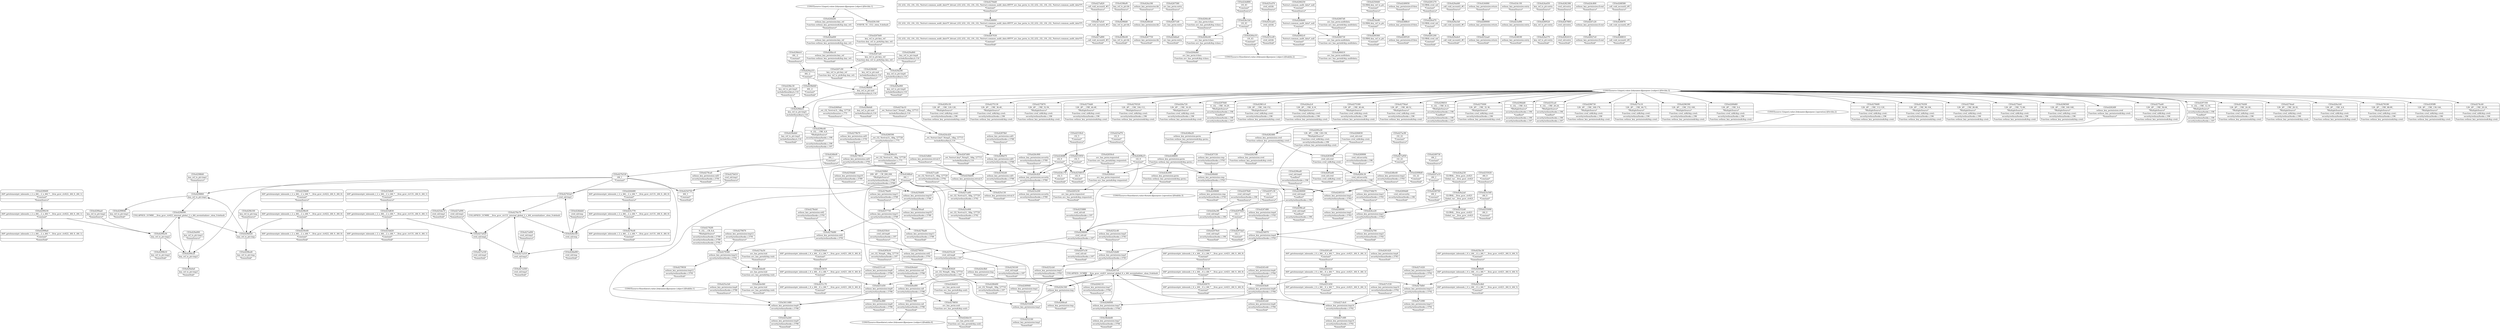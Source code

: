 digraph {
	CE0x424ce20 [shape=record,shape=Mrecord,label="{CE0x424ce20|selinux_key_permission:tmp3|security/selinux/hooks.c,5783}"]
	CE0x4278ad0 [shape=record,shape=Mrecord,label="{CE0x4278ad0|selinux_key_permission:tmp11|security/selinux/hooks.c,5789|*SummSink*}"]
	CE0x429a0a0 [shape=record,shape=Mrecord,label="{CE0x429a0a0|key_ref_to_ptr:tmp3|*SummSink*}"]
	CE0x4279360 [shape=record,shape=Mrecord,label="{CE0x4279360|selinux_key_permission:tmp12|security/selinux/hooks.c,5791}"]
	CE0x4279dd0 [shape=record,shape=Mrecord,label="{CE0x4279dd0|i32_(i32,_i32,_i16,_i32,_%struct.common_audit_data*)*_bitcast_(i32_(i32,_i32,_i16,_i32,_%struct.common_audit_data.495*)*_avc_has_perm_to_i32_(i32,_i32,_i16,_i32,_%struct.common_audit_data*)*)|*Constant*|*SummSource*}"]
	CE0x42502d0 [shape=record,shape=Mrecord,label="{CE0x42502d0|selinux_key_permission:call1|security/selinux/hooks.c,5788|*SummSink*}"]
	CE0x427a820 [shape=record,shape=Mrecord,label="{CE0x427a820|_call_void_mcount()_#3|*SummSource*}"]
	CE0x425bc30 [shape=record,shape=Mrecord,label="{CE0x425bc30|i64*_getelementptr_inbounds_(_6_x_i64_,_6_x_i64_*___llvm_gcov_ctr421,_i64_0,_i64_5)|*Constant*|*SummSource*}"]
	CE0x429bc30 [shape=record,shape=Mrecord,label="{CE0x429bc30|key_ref_to_ptr:tmp5|include/linux/key.h,116|*SummSource*}"]
	CE0x4298af0 [shape=record,shape=Mrecord,label="{CE0x4298af0|key_ref_to_ptr:bb|*SummSource*}"]
	"CONST[source:0(mediator),value:2(dynamic)][purpose:{subject}][SnkIdx:0]"
	CE0x4247750 [shape=record,shape=Mrecord,label="{CE0x4247750|selinux_key_permission:bb|*SummSink*}"]
	CE0x4274ea0 [shape=record,shape=Mrecord,label="{CE0x4274ea0|128:_i8*,_:_CRE_28,32_|*MultipleSource*|Function::cred_sid&Arg::cred::|security/selinux/hooks.c,196|Function::selinux_key_permission&Arg::cred::}"]
	CE0x424a600 [shape=record,shape=Mrecord,label="{CE0x424a600|selinux_key_permission:key_ref|Function::selinux_key_permission&Arg::key_ref::}"]
	CE0x4266590 [shape=record,shape=Mrecord,label="{CE0x4266590|_ret_i32_%retval.0,_!dbg_!27728|security/selinux/avc.c,775}"]
	CE0x4286d00 [shape=record,shape=Mrecord,label="{CE0x4286d00|_ret_i32_%tmp6,_!dbg_!27716|security/selinux/hooks.c,197|*SummSink*}"]
	CE0x424cc70 [shape=record,shape=Mrecord,label="{CE0x424cc70|i32_5|*Constant*|*SummSink*}"]
	CE0x4248760 [shape=record,shape=Mrecord,label="{CE0x4248760|i64_2|*Constant*|*SummSink*}"]
	CE0x426a140 [shape=record,shape=Mrecord,label="{CE0x426a140|128:_i8*,_:_CRE_4,8_|*MultipleSource*|Function::cred_sid&Arg::cred::|security/selinux/hooks.c,196|Function::selinux_key_permission&Arg::cred::}"]
	CE0x4296900 [shape=record,shape=Mrecord,label="{CE0x4296900|cred_sid:tmp4|*LoadInst*|security/selinux/hooks.c,196}"]
	CE0x4276180 [shape=record,shape=Mrecord,label="{CE0x4276180|128:_i8*,_:_CRE_88,89_|*MultipleSource*|Function::cred_sid&Arg::cred::|security/selinux/hooks.c,196|Function::selinux_key_permission&Arg::cred::}"]
	"CONST[source:0(mediator),value:0(static)][purpose:{operation}][SnkIdx:3]"
	CE0x4256fb0 [shape=record,shape=Mrecord,label="{CE0x4256fb0|200:_i8*,_:_CR_200,208_|*MultipleSource*|security/selinux/hooks.c,5788|security/selinux/hooks.c,5789}"]
	CE0x4279610 [shape=record,shape=Mrecord,label="{CE0x4279610|selinux_key_permission:call3|security/selinux/hooks.c,5791}"]
	CE0x4279470 [shape=record,shape=Mrecord,label="{CE0x4279470|selinux_key_permission:tmp12|security/selinux/hooks.c,5791|*SummSource*}"]
	CE0x4299b10 [shape=record,shape=Mrecord,label="{CE0x4299b10|key_ref_to_ptr:tmp2|*SummSink*}"]
	CE0x425dd20 [shape=record,shape=Mrecord,label="{CE0x425dd20|i64*_getelementptr_inbounds_(_2_x_i64_,_2_x_i64_*___llvm_gcov_ctr131,_i64_0,_i64_1)|*Constant*|*SummSink*}"]
	CE0x425da70 [shape=record,shape=Mrecord,label="{CE0x425da70|cred_sid:tmp1|*SummSink*}"]
	CE0x4297c30 [shape=record,shape=Mrecord,label="{CE0x4297c30|i32_1|*Constant*|*SummSource*}"]
	CE0x4295ff0 [shape=record,shape=Mrecord,label="{CE0x4295ff0|128:_i8*,_:_CRE_136,144_|*MultipleSource*|Function::cred_sid&Arg::cred::|security/selinux/hooks.c,196|Function::selinux_key_permission&Arg::cred::}"]
	CE0x426ede0 [shape=record,shape=Mrecord,label="{CE0x426ede0|selinux_key_permission:call|security/selinux/hooks.c,5786|*SummSource*}"]
	CE0x4248fa0 [shape=record,shape=Mrecord,label="{CE0x4248fa0|i64_1|*Constant*}"]
	CE0x4255490 [shape=record,shape=Mrecord,label="{CE0x4255490|selinux_key_permission:tmp1}"]
	CE0x4255e20 [shape=record,shape=Mrecord,label="{CE0x4255e20|cred_sid:tmp6|security/selinux/hooks.c,197}"]
	CE0x4296ca0 [shape=record,shape=Mrecord,label="{CE0x4296ca0|cred_sid:tmp4|*LoadInst*|security/selinux/hooks.c,196|*SummSink*}"]
	CE0x4274c40 [shape=record,shape=Mrecord,label="{CE0x4274c40|128:_i8*,_:_CRE_20,24_|*MultipleSource*|Function::cred_sid&Arg::cred::|security/selinux/hooks.c,196|Function::selinux_key_permission&Arg::cred::}"]
	CE0x427de10 [shape=record,shape=Mrecord,label="{CE0x427de10|_ret_%struct.key*_%tmp5,_!dbg_!27715|include/linux/key.h,116|*SummSource*}"]
	CE0x424dba0 [shape=record,shape=Mrecord,label="{CE0x424dba0|avc_has_perm:entry|*SummSink*}"]
	CE0x4295c50 [shape=record,shape=Mrecord,label="{CE0x4295c50|128:_i8*,_:_CRE_120,128_|*MultipleSource*|Function::cred_sid&Arg::cred::|security/selinux/hooks.c,196|Function::selinux_key_permission&Arg::cred::}"]
	CE0x42994f0 [shape=record,shape=Mrecord,label="{CE0x42994f0|i64*_getelementptr_inbounds_(_2_x_i64_,_2_x_i64_*___llvm_gcov_ctr422,_i64_0,_i64_1)|*Constant*|*SummSource*}"]
	CE0x4247d80 [shape=record,shape=Mrecord,label="{CE0x4247d80|selinux_key_permission:tmp4|security/selinux/hooks.c,5783|*SummSource*}"]
	CE0x4264c60 [shape=record,shape=Mrecord,label="{CE0x4264c60|avc_has_perm:tclass|Function::avc_has_perm&Arg::tclass::}"]
	CE0x425cd70 [shape=record,shape=Mrecord,label="{CE0x425cd70|cred_sid:bb|*SummSource*}"]
	CE0x4279b70 [shape=record,shape=Mrecord,label="{CE0x4279b70|selinux_key_permission:call3|security/selinux/hooks.c,5791|*SummSource*}"]
	CE0x424bd90 [shape=record,shape=Mrecord,label="{CE0x424bd90|cred_sid:tmp|*SummSink*}"]
	CE0x4252180 [shape=record,shape=Mrecord,label="{CE0x4252180|selinux_key_permission:tmp1|*SummSink*}"]
	CE0x42792f0 [shape=record,shape=Mrecord,label="{CE0x42792f0|0:_i32,_:_CR_0,4_|*MultipleSource*|security/selinux/hooks.c,5789|security/selinux/hooks.c,5789|security/selinux/hooks.c,5791}"]
	CE0x4298f60 [shape=record,shape=Mrecord,label="{CE0x4298f60|key_ref_to_ptr:tmp1}"]
	CE0x4296fd0 [shape=record,shape=Mrecord,label="{CE0x4296fd0|key_ref_to_ptr:bb}"]
	CE0x4266410 [shape=record,shape=Mrecord,label="{CE0x4266410|avc_has_perm:auditdata|Function::avc_has_perm&Arg::auditdata::|*SummSink*}"]
	CE0x4261420 [shape=record,shape=Mrecord,label="{CE0x4261420|selinux_key_permission:tmp4|security/selinux/hooks.c,5783|*SummSink*}"]
	CE0x425bb00 [shape=record,shape=Mrecord,label="{CE0x425bb00|selinux_key_permission:retval.0}"]
	CE0x4254750 [shape=record,shape=Mrecord,label="{CE0x4254750|i64_1|*Constant*|*SummSink*}"]
	CE0x4248090 [shape=record,shape=Mrecord,label="{CE0x4248090|selinux_key_permission:tmp2|security/selinux/hooks.c,5783|*SummSink*}"]
	CE0x425c600 [shape=record,shape=Mrecord,label="{CE0x425c600|_ret_i32_%retval.0,_!dbg_!27729|security/selinux/hooks.c,5792|*SummSink*}"]
	CE0x4247150 [shape=record,shape=Mrecord,label="{CE0x4247150|selinux_key_permission:cmp|security/selinux/hooks.c,5783|*SummSource*}"]
	CE0x427cad0 [shape=record,shape=Mrecord,label="{CE0x427cad0|_ret_i32_%retval.0,_!dbg_!27729|security/selinux/hooks.c,5792|*SummSource*}"]
	CE0x42979e0 [shape=record,shape=Mrecord,label="{CE0x42979e0|cred_sid:tmp5|security/selinux/hooks.c,196|*SummSink*}"]
	CE0x5611680 [shape=record,shape=Mrecord,label="{CE0x5611680|selinux_key_permission:tmp9|security/selinux/hooks.c,5786}"]
	CE0x427b5a0 [shape=record,shape=Mrecord,label="{CE0x427b5a0|cred_sid:tmp1}"]
	CE0x424de10 [shape=record,shape=Mrecord,label="{CE0x424de10|avc_has_perm:ssid|Function::avc_has_perm&Arg::ssid::|*SummSink*}"]
	CE0x4250440 [shape=record,shape=Mrecord,label="{CE0x4250440|GLOBAL:key_ref_to_ptr|*Constant*|*SummSource*}"]
	CE0x4264fe0 [shape=record,shape=Mrecord,label="{CE0x4264fe0|avc_has_perm:requested|Function::avc_has_perm&Arg::requested::}"]
	CE0x4252b80 [shape=record,shape=Mrecord,label="{CE0x4252b80|selinux_key_permission:tmp5|security/selinux/hooks.c,5783}"]
	CE0x424e1b0 [shape=record,shape=Mrecord,label="{CE0x424e1b0|i16_43|*Constant*}"]
	CE0x424dd10 [shape=record,shape=Mrecord,label="{CE0x424dd10|avc_has_perm:ssid|Function::avc_has_perm&Arg::ssid::|*SummSource*}"]
	CE0x4249310 [shape=record,shape=Mrecord,label="{CE0x4249310|selinux_key_permission:tmp2|security/selinux/hooks.c,5783}"]
	CE0x424c540 [shape=record,shape=Mrecord,label="{CE0x424c540|selinux_key_permission:tmp}"]
	CE0x4298000 [shape=record,shape=Mrecord,label="{CE0x4298000|cred_sid:sid|security/selinux/hooks.c,197}"]
	CE0x42978d0 [shape=record,shape=Mrecord,label="{CE0x42978d0|cred_sid:tmp5|security/selinux/hooks.c,196|*SummSource*}"]
	CE0x4254e80 [shape=record,shape=Mrecord,label="{CE0x4254e80|GLOBAL:key_ref_to_ptr|*Constant*}"]
	CE0x427a020 [shape=record,shape=Mrecord,label="{CE0x427a020|cred_sid:tmp2}"]
	CE0x4261af0 [shape=record,shape=Mrecord,label="{CE0x4261af0|i64*_getelementptr_inbounds_(_6_x_i64_,_6_x_i64_*___llvm_gcov_ctr421,_i64_0,_i64_3)|*Constant*|*SummSource*}"]
	CE0x4250dd0 [shape=record,shape=Mrecord,label="{CE0x4250dd0|selinux_key_permission:tmp10|security/selinux/hooks.c,5789|*SummSource*}"]
	CE0x4276cf0 [shape=record,shape=Mrecord,label="{CE0x4276cf0|i64*_getelementptr_inbounds_(_2_x_i64_,_2_x_i64_*___llvm_gcov_ctr131,_i64_0,_i64_0)|*Constant*|*SummSink*}"]
	CE0x429a000 [shape=record,shape=Mrecord,label="{CE0x429a000|key_ref_to_ptr:tmp3|*SummSource*}"]
	CE0x58ebb40 [shape=record,shape=Mrecord,label="{CE0x58ebb40|selinux_key_permission:tmp7|security/selinux/hooks.c,5784|*SummSink*}"]
	CE0x427a950 [shape=record,shape=Mrecord,label="{CE0x427a950|i32_22|*Constant*}"]
	CE0x426bbf0 [shape=record,shape=Mrecord,label="{CE0x426bbf0|selinux_key_permission:key_ref|Function::selinux_key_permission&Arg::key_ref::|*SummSource*}"]
	CE0x424bbb0 [shape=record,shape=Mrecord,label="{CE0x424bbb0|cred_sid:tmp|*SummSource*}"]
	CE0x4298fd0 [shape=record,shape=Mrecord,label="{CE0x4298fd0|key_ref_to_ptr:tmp1|*SummSource*}"]
	CE0x4243c40 [shape=record,shape=Mrecord,label="{CE0x4243c40|selinux_key_permission:tmp6|security/selinux/hooks.c,5784|*SummSource*}"]
	CE0x4264a10 [shape=record,shape=Mrecord,label="{CE0x4264a10|i16_43|*Constant*|*SummSink*}"]
	CE0x4254970 [shape=record,shape=Mrecord,label="{CE0x4254970|selinux_key_permission:tmp4|security/selinux/hooks.c,5783}"]
	CE0x427a5c0 [shape=record,shape=Mrecord,label="{CE0x427a5c0|_call_void_mcount()_#3}"]
	CE0x4274a50 [shape=record,shape=Mrecord,label="{CE0x4274a50|avc_has_perm:tsid|Function::avc_has_perm&Arg::tsid::|*SummSource*}"]
	CE0x4243bd0 [shape=record,shape=Mrecord,label="{CE0x4243bd0|selinux_key_permission:tmp6|security/selinux/hooks.c,5784}"]
	CE0x42662c0 [shape=record,shape=Mrecord,label="{CE0x42662c0|%struct.common_audit_data*_null|*Constant*|*SummSink*}"]
	CE0x4275130 [shape=record,shape=Mrecord,label="{CE0x4275130|128:_i8*,_:_CRE_36,40_|*MultipleSource*|Function::cred_sid&Arg::cred::|security/selinux/hooks.c,196|Function::selinux_key_permission&Arg::cred::}"]
	CE0x4275870 [shape=record,shape=Mrecord,label="{CE0x4275870|128:_i8*,_:_CRE_52,56_|*MultipleSource*|Function::cred_sid&Arg::cred::|security/selinux/hooks.c,196|Function::selinux_key_permission&Arg::cred::}"]
	CE0x4266730 [shape=record,shape=Mrecord,label="{CE0x4266730|avc_has_perm:auditdata|Function::avc_has_perm&Arg::auditdata::}"]
	CE0x42754d0 [shape=record,shape=Mrecord,label="{CE0x42754d0|128:_i8*,_:_CRE_44,48_|*MultipleSource*|Function::cred_sid&Arg::cred::|security/selinux/hooks.c,196|Function::selinux_key_permission&Arg::cred::}"]
	CE0x4251c70 [shape=record,shape=Mrecord,label="{CE0x4251c70|i64*_getelementptr_inbounds_(_6_x_i64_,_6_x_i64_*___llvm_gcov_ctr421,_i64_0,_i64_4)|*Constant*|*SummSink*}"]
	CE0x4249520 [shape=record,shape=Mrecord,label="{CE0x4249520|selinux_key_permission:if.then|*SummSink*}"]
	CE0x427ac90 [shape=record,shape=Mrecord,label="{CE0x427ac90|i32_22|*Constant*|*SummSource*}"]
	CE0x42996a0 [shape=record,shape=Mrecord,label="{CE0x42996a0|i64*_getelementptr_inbounds_(_2_x_i64_,_2_x_i64_*___llvm_gcov_ctr422,_i64_0,_i64_1)|*Constant*|*SummSink*}"]
	CE0x4278d80 [shape=record,shape=Mrecord,label="{CE0x4278d80|selinux_key_permission:sid2|security/selinux/hooks.c,5791}"]
	CE0x4252c40 [shape=record,shape=Mrecord,label="{CE0x4252c40|selinux_key_permission:tmp5|security/selinux/hooks.c,5783|*SummSource*}"]
	CE0x4276520 [shape=record,shape=Mrecord,label="{CE0x4276520|128:_i8*,_:_CRE_104,112_|*MultipleSource*|Function::cred_sid&Arg::cred::|security/selinux/hooks.c,196|Function::selinux_key_permission&Arg::cred::}"]
	CE0x4281200 [shape=record,shape=Mrecord,label="{CE0x4281200|GLOBAL:cred_sid|*Constant*|*SummSink*}"]
	CE0x429a1b0 [shape=record,shape=Mrecord,label="{CE0x429a1b0|_call_void_mcount()_#3}"]
	CE0x429bbc0 [shape=record,shape=Mrecord,label="{CE0x429bbc0|key_ref_to_ptr:tmp5|include/linux/key.h,116}"]
	CE0x4244f60 [shape=record,shape=Mrecord,label="{CE0x4244f60|selinux_key_permission:return|*SummSource*}"]
	CE0x4298cf0 [shape=record,shape=Mrecord,label="{CE0x4298cf0|i64*_getelementptr_inbounds_(_2_x_i64_,_2_x_i64_*___llvm_gcov_ctr422,_i64_0,_i64_0)|*Constant*}"]
	CE0x4248e40 [shape=record,shape=Mrecord,label="{CE0x4248e40|selinux_key_permission:tmp2|security/selinux/hooks.c,5783|*SummSource*}"]
	CE0x426a720 [shape=record,shape=Mrecord,label="{CE0x426a720|128:_i8*,_:_CRE_16,20_|*MultipleSource*|Function::cred_sid&Arg::cred::|security/selinux/hooks.c,196|Function::selinux_key_permission&Arg::cred::}"]
	CE0x4296ad0 [shape=record,shape=Mrecord,label="{CE0x4296ad0|cred_sid:tmp4|*LoadInst*|security/selinux/hooks.c,196|*SummSource*}"]
	CE0x425a1b0 [shape=record,shape=Mrecord,label="{CE0x425a1b0|selinux_key_permission:tmp9|security/selinux/hooks.c,5786|*SummSource*}"]
	CE0x424f470 [shape=record,shape=Mrecord,label="{CE0x424f470|i64*_getelementptr_inbounds_(_6_x_i64_,_6_x_i64_*___llvm_gcov_ctr421,_i64_0,_i64_0)|*Constant*|*SummSink*}"]
	CE0x423ef90 [shape=record,shape=Mrecord,label="{CE0x423ef90|selinux_key_permission:entry}"]
	CE0x4257750 [shape=record,shape=Mrecord,label="{CE0x4257750|selinux_key_permission:tmp11|security/selinux/hooks.c,5789}"]
	CE0x426bcc0 [shape=record,shape=Mrecord,label="{CE0x426bcc0|selinux_key_permission:key_ref|Function::selinux_key_permission&Arg::key_ref::|*SummSink*}"]
	CE0x424c490 [shape=record,shape=Mrecord,label="{CE0x424c490|selinux_key_permission:perm|Function::selinux_key_permission&Arg::perm::|*SummSink*}"]
	CE0x427fff0 [shape=record,shape=Mrecord,label="{CE0x427fff0|selinux_key_permission:call|security/selinux/hooks.c,5786|*SummSink*}"]
	CE0x423e200 [shape=record,shape=Mrecord,label="{CE0x423e200|selinux_key_permission:security|security/selinux/hooks.c,5789|*SummSink*}"]
	CE0x429aa10 [shape=record,shape=Mrecord,label="{CE0x429aa10|i64_-2|*Constant*}"]
	CE0x42497e0 [shape=record,shape=Mrecord,label="{CE0x42497e0|COLLAPSED:_GCMRE___llvm_gcov_ctr421_internal_global_6_x_i64_zeroinitializer:_elem_0:default:}"]
	CE0x4255880 [shape=record,shape=Mrecord,label="{CE0x4255880|cred_sid:sid|security/selinux/hooks.c,197|*SummSource*}"]
	CE0x42698d0 [shape=record,shape=Mrecord,label="{CE0x42698d0|i32_22|*Constant*|*SummSink*}"]
	CE0x4259c60 [shape=record,shape=Mrecord,label="{CE0x4259c60|i64*_getelementptr_inbounds_(_2_x_i64_,_2_x_i64_*___llvm_gcov_ctr422,_i64_0,_i64_0)|*Constant*|*SummSink*}"]
	CE0x4264480 [shape=record,shape=Mrecord,label="{CE0x4264480|i64*_getelementptr_inbounds_(_2_x_i64_,_2_x_i64_*___llvm_gcov_ctr131,_i64_0,_i64_0)|*Constant*|*SummSource*}"]
	CE0x61bc880 [shape=record,shape=Mrecord,label="{CE0x61bc880|selinux_key_permission:tmp8|security/selinux/hooks.c,5786|*SummSink*}"]
	CE0x426ec00 [shape=record,shape=Mrecord,label="{CE0x426ec00|cred_sid:tmp}"]
	CE0x427a890 [shape=record,shape=Mrecord,label="{CE0x427a890|_call_void_mcount()_#3|*SummSink*}"]
	CE0x426ed00 [shape=record,shape=Mrecord,label="{CE0x426ed00|selinux_key_permission:call|security/selinux/hooks.c,5786}"]
	CE0x42650c0 [shape=record,shape=Mrecord,label="{CE0x42650c0|avc_has_perm:requested|Function::avc_has_perm&Arg::requested::|*SummSource*}"]
	CE0x42483f0 [shape=record,shape=Mrecord,label="{CE0x42483f0|selinux_key_permission:entry|*SummSink*}"]
	CE0x4297640 [shape=record,shape=Mrecord,label="{CE0x4297640|4:_i32,_:_CRE_16,20_|*MultipleSource*|security/selinux/hooks.c,196|*LoadInst*|security/selinux/hooks.c,196|security/selinux/hooks.c,197}"]
	CE0x429b090 [shape=record,shape=Mrecord,label="{CE0x429b090|COLLAPSED:_GCMRE___llvm_gcov_ctr422_internal_global_2_x_i64_zeroinitializer:_elem_0:default:}"]
	CE0x427a090 [shape=record,shape=Mrecord,label="{CE0x427a090|cred_sid:tmp2|*SummSource*}"]
	CE0x42671d0 [shape=record,shape=Mrecord,label="{CE0x42671d0|avc_has_perm:entry}"]
	CE0x4281270 [shape=record,shape=Mrecord,label="{CE0x4281270|GLOBAL:cred_sid|*Constant*|*SummSource*}"]
	CE0x42961c0 [shape=record,shape=Mrecord,label="{CE0x42961c0|128:_i8*,_:_CRE_144,152_|*MultipleSource*|Function::cred_sid&Arg::cred::|security/selinux/hooks.c,196|Function::selinux_key_permission&Arg::cred::}"]
	CE0x4264d40 [shape=record,shape=Mrecord,label="{CE0x4264d40|avc_has_perm:tclass|Function::avc_has_perm&Arg::tclass::|*SummSink*}"]
	CE0x426c820 [shape=record,shape=Mrecord,label="{CE0x426c820|selinux_key_permission:security|security/selinux/hooks.c,5789}"]
	CE0x4259400 [shape=record,shape=Mrecord,label="{CE0x4259400|i64*_getelementptr_inbounds_(_6_x_i64_,_6_x_i64_*___llvm_gcov_ctr421,_i64_0,_i64_0)|*Constant*|*SummSource*}"]
	CE0x426a2c0 [shape=record,shape=Mrecord,label="{CE0x426a2c0|128:_i8*,_:_CRE_8,16_|*MultipleSource*|Function::cred_sid&Arg::cred::|security/selinux/hooks.c,196|Function::selinux_key_permission&Arg::cred::}"]
	CE0x424a450 [shape=record,shape=Mrecord,label="{CE0x424a450|key_ref_to_ptr:entry|*SummSource*}"]
	CE0x4286d70 [shape=record,shape=Mrecord,label="{CE0x4286d70|selinux_key_permission:call1|security/selinux/hooks.c,5788}"]
	CE0x4252cb0 [shape=record,shape=Mrecord,label="{CE0x4252cb0|selinux_key_permission:tmp5|security/selinux/hooks.c,5783|*SummSink*}"]
	CE0x4255090 [shape=record,shape=Mrecord,label="{CE0x4255090|i64_0|*Constant*|*SummSink*}"]
	CE0x4275300 [shape=record,shape=Mrecord,label="{CE0x4275300|128:_i8*,_:_CRE_40,44_|*MultipleSource*|Function::cred_sid&Arg::cred::|security/selinux/hooks.c,196|Function::selinux_key_permission&Arg::cred::}"]
	CE0x424cd20 [shape=record,shape=Mrecord,label="{CE0x424cd20|_ret_%struct.key*_%tmp5,_!dbg_!27715|include/linux/key.h,116}"]
	CE0x4297da0 [shape=record,shape=Mrecord,label="{CE0x4297da0|i32_1|*Constant*|*SummSink*}"]
	CE0x4243cb0 [shape=record,shape=Mrecord,label="{CE0x4243cb0|selinux_key_permission:tmp6|security/selinux/hooks.c,5784|*SummSink*}"]
	CE0x42556e0 [shape=record,shape=Mrecord,label="{CE0x42556e0|i64*_getelementptr_inbounds_(_6_x_i64_,_6_x_i64_*___llvm_gcov_ctr421,_i64_0,_i64_4)|*Constant*|*SummSource*}"]
	CE0x4251ce0 [shape=record,shape=Mrecord,label="{CE0x4251ce0|selinux_key_permission:tmp8|security/selinux/hooks.c,5786|*SummSource*}"]
	CE0x4250ea0 [shape=record,shape=Mrecord,label="{CE0x4250ea0|selinux_key_permission:tmp10|security/selinux/hooks.c,5789|*SummSink*}"]
	CE0x4298ed0 [shape=record,shape=Mrecord,label="{CE0x4298ed0|key_ref_to_ptr:tmp|*SummSink*}"]
	CE0x4285b30 [shape=record,shape=Mrecord,label="{CE0x4285b30|_ret_i32_%tmp6,_!dbg_!27716|security/selinux/hooks.c,197|*SummSource*}"]
	CE0x4284830 [shape=record,shape=Mrecord,label="{CE0x4284830|cred_sid:cred|Function::cred_sid&Arg::cred::|*SummSource*}"]
	CE0x42756a0 [shape=record,shape=Mrecord,label="{CE0x42756a0|128:_i8*,_:_CRE_48,52_|*MultipleSource*|Function::cred_sid&Arg::cred::|security/selinux/hooks.c,196|Function::selinux_key_permission&Arg::cred::}"]
	CE0x429bdb0 [shape=record,shape=Mrecord,label="{CE0x429bdb0|key_ref_to_ptr:tmp5|include/linux/key.h,116|*SummSink*}"]
	CE0x4297b00 [shape=record,shape=Mrecord,label="{CE0x4297b00|i32_1|*Constant*}"]
	CE0x4267030 [shape=record,shape=Mrecord,label="{CE0x4267030|i32_(i32,_i32,_i16,_i32,_%struct.common_audit_data*)*_bitcast_(i32_(i32,_i32,_i16,_i32,_%struct.common_audit_data.495*)*_avc_has_perm_to_i32_(i32,_i32,_i16,_i32,_%struct.common_audit_data*)*)|*Constant*|*SummSink*}"]
	CE0x4297e30 [shape=record,shape=Mrecord,label="{CE0x4297e30|cred_sid:sid|security/selinux/hooks.c,197|*SummSink*}"]
	CE0x425af70 [shape=record,shape=Mrecord,label="{CE0x425af70|i32_0|*Constant*|*SummSource*}"]
	CE0x427b530 [shape=record,shape=Mrecord,label="{CE0x427b530|i64_1|*Constant*}"]
	CE0x4296f10 [shape=record,shape=Mrecord,label="{CE0x4296f10|4:_i32,_:_CRE_8,12_|*MultipleSource*|security/selinux/hooks.c,196|*LoadInst*|security/selinux/hooks.c,196|security/selinux/hooks.c,197}"]
	CE0x4264110 [shape=record,shape=Mrecord,label="{CE0x4264110|selinux_key_permission:tmp7|security/selinux/hooks.c,5784|*SummSource*}"]
	CE0x425c4b0 [shape=record,shape=Mrecord,label="{CE0x425c4b0|i64*_getelementptr_inbounds_(_6_x_i64_,_6_x_i64_*___llvm_gcov_ctr421,_i64_0,_i64_5)|*Constant*|*SummSink*}"]
	CE0x429b4c0 [shape=record,shape=Mrecord,label="{CE0x429b4c0|i64_-2|*Constant*|*SummSource*}"]
	CE0x4266bf0 [shape=record,shape=Mrecord,label="{CE0x4266bf0|i64*_getelementptr_inbounds_(_6_x_i64_,_6_x_i64_*___llvm_gcov_ctr421,_i64_0,_i64_5)|*Constant*}"]
	CE0x427c020 [shape=record,shape=Mrecord,label="{CE0x427c020|selinux_key_permission:tmp13|security/selinux/hooks.c,5792|*SummSource*}"]
	CE0x4275000 [shape=record,shape=Mrecord,label="{CE0x4275000|128:_i8*,_:_CRE_32,36_|*MultipleSource*|Function::cred_sid&Arg::cred::|security/selinux/hooks.c,196|Function::selinux_key_permission&Arg::cred::}"]
	CE0x425a700 [shape=record,shape=Mrecord,label="{CE0x425a700|selinux_key_permission:tmp3|security/selinux/hooks.c,5783|*SummSink*}"]
	CE0x4249730 [shape=record,shape=Mrecord,label="{CE0x4249730|i64_2|*Constant*|*SummSource*}"]
	CE0x4283690 [shape=record,shape=Mrecord,label="{CE0x4283690|cred_sid:cred|Function::cred_sid&Arg::cred::}"]
	CE0x4279ca0 [shape=record,shape=Mrecord,label="{CE0x4279ca0|selinux_key_permission:call3|security/selinux/hooks.c,5791|*SummSink*}"]
	CE0x4285a40 [shape=record,shape=Mrecord,label="{CE0x4285a40|cred_sid:cred|Function::cred_sid&Arg::cred::|*SummSink*}"]
	CE0x4247800 [shape=record,shape=Mrecord,label="{CE0x4247800|cred_sid:entry}"]
	CE0x425d830 [shape=record,shape=Mrecord,label="{CE0x425d830|i64*_getelementptr_inbounds_(_2_x_i64_,_2_x_i64_*___llvm_gcov_ctr131,_i64_0,_i64_1)|*Constant*}"]
	CE0x4296dd0 [shape=record,shape=Mrecord,label="{CE0x4296dd0|4:_i32,_:_CRE_0,4_|*MultipleSource*|security/selinux/hooks.c,196|*LoadInst*|security/selinux/hooks.c,196|security/selinux/hooks.c,197}"]
	CE0x4255ca0 [shape=record,shape=Mrecord,label="{CE0x4255ca0|4:_i32,_:_CRE_20,24_|*MultipleSource*|security/selinux/hooks.c,196|*LoadInst*|security/selinux/hooks.c,196|security/selinux/hooks.c,197}"]
	CE0x425cae0 [shape=record,shape=Mrecord,label="{CE0x425cae0|cred_sid:bb}"]
	CE0x42627e0 [shape=record,shape=Mrecord,label="{CE0x42627e0|selinux_key_permission:if.end|*SummSink*}"]
	CE0x4269bc0 [shape=record,shape=Mrecord,label="{CE0x4269bc0|i32_0|*Constant*}"]
	CE0x424c8b0 [shape=record,shape=Mrecord,label="{CE0x424c8b0|selinux_key_permission:tmp|*SummSource*}"]
	CE0x4256160 [shape=record,shape=Mrecord,label="{CE0x4256160|cred_sid:tmp6|security/selinux/hooks.c,197|*SummSink*}"]
	CE0x4276e70 [shape=record,shape=Mrecord,label="{CE0x4276e70|COLLAPSED:_GCMRE___llvm_gcov_ctr131_internal_global_2_x_i64_zeroinitializer:_elem_0:default:}"]
	CE0x425dbf0 [shape=record,shape=Mrecord,label="{CE0x425dbf0|i64*_getelementptr_inbounds_(_2_x_i64_,_2_x_i64_*___llvm_gcov_ctr131,_i64_0,_i64_1)|*Constant*|*SummSource*}"]
	"CONST[source:1(input),value:2(dynamic)][purpose:{subject}][SrcIdx:3]"
	CE0x4249680 [shape=record,shape=Mrecord,label="{CE0x4249680|selinux_key_permission:cmp|security/selinux/hooks.c,5783|*SummSink*}"]
	"CONST[source:1(input),value:2(dynamic)][purpose:{operation}][SrcIdx:2]"
	CE0x4296730 [shape=record,shape=Mrecord,label="{CE0x4296730|128:_i8*,_:_CRE_168,176_|*MultipleSource*|Function::cred_sid&Arg::cred::|security/selinux/hooks.c,196|Function::selinux_key_permission&Arg::cred::}"]
	CE0x5744b70 [shape=record,shape=Mrecord,label="{CE0x5744b70|selinux_key_permission:tmp3|security/selinux/hooks.c,5783|*SummSource*}"]
	CE0x4299230 [shape=record,shape=Mrecord,label="{CE0x4299230|i64*_getelementptr_inbounds_(_2_x_i64_,_2_x_i64_*___llvm_gcov_ctr422,_i64_0,_i64_1)|*Constant*}"]
	CE0x424a180 [shape=record,shape=Mrecord,label="{CE0x424a180|selinux_key_permission:bb|*SummSource*}"]
	CE0x424c1f0 [shape=record,shape=Mrecord,label="{CE0x424c1f0|selinux_key_permission:entry|*SummSource*}"]
	CE0x4255670 [shape=record,shape=Mrecord,label="{CE0x4255670|i64*_getelementptr_inbounds_(_6_x_i64_,_6_x_i64_*___llvm_gcov_ctr421,_i64_0,_i64_4)|*Constant*}"]
	CE0x4267af0 [shape=record,shape=Mrecord,label="{CE0x4267af0|key_ref_to_ptr:key_ref|Function::key_ref_to_ptr&Arg::key_ref::}"]
	CE0x4278850 [shape=record,shape=Mrecord,label="{CE0x4278850|avc_has_perm:ssid|Function::avc_has_perm&Arg::ssid::}"]
	CE0x4282410 [shape=record,shape=Mrecord,label="{CE0x4282410|cred_sid:entry|*SummSink*}"]
	CE0x427bfb0 [shape=record,shape=Mrecord,label="{CE0x427bfb0|selinux_key_permission:tmp13|security/selinux/hooks.c,5792}"]
	CE0x424e040 [shape=record,shape=Mrecord,label="{CE0x424e040|avc_has_perm:tsid|Function::avc_has_perm&Arg::tsid::|*SummSink*}"]
	CE0x4275c10 [shape=record,shape=Mrecord,label="{CE0x4275c10|128:_i8*,_:_CRE_64,72_|*MultipleSource*|Function::cred_sid&Arg::cred::|security/selinux/hooks.c,196|Function::selinux_key_permission&Arg::cred::}"]
	CE0x4248810 [shape=record,shape=Mrecord,label="{CE0x4248810|_call_void_mcount()_#3|*SummSink*}"]
	CE0x429b640 [shape=record,shape=Mrecord,label="{CE0x429b640|i64_-2|*Constant*|*SummSink*}"]
	CE0x42552d0 [shape=record,shape=Mrecord,label="{CE0x42552d0|GLOBAL:__llvm_gcov_ctr421|Global_var:__llvm_gcov_ctr421|*SummSink*}"]
	CE0x4248ef0 [shape=record,shape=Mrecord,label="{CE0x4248ef0|i64_1|*Constant*|*SummSource*}"]
	"CONST[source:1(input),value:2(dynamic)][purpose:{object}][SrcIdx:1]"
	CE0x4268d40 [shape=record,shape=Mrecord,label="{CE0x4268d40|selinux_key_permission:cmp|security/selinux/hooks.c,5783}"]
	CE0x425e130 [shape=record,shape=Mrecord,label="{CE0x425e130|selinux_key_permission:retval.0|*SummSink*}"]
	CE0x4279050 [shape=record,shape=Mrecord,label="{CE0x4279050|selinux_key_permission:sid2|security/selinux/hooks.c,5791|*SummSink*}"]
	CE0x4267c90 [shape=record,shape=Mrecord,label="{CE0x4267c90|key_ref_to_ptr:key_ref|Function::key_ref_to_ptr&Arg::key_ref::|*SummSink*}"]
	CE0x4269520 [shape=record,shape=Mrecord,label="{CE0x4269520|key_ref_to_ptr:entry}"]
	CE0x429a440 [shape=record,shape=Mrecord,label="{CE0x429a440|_call_void_mcount()_#3|*SummSource*}"]
	CE0x4250d00 [shape=record,shape=Mrecord,label="{CE0x4250d00|selinux_key_permission:tmp10|security/selinux/hooks.c,5789}"]
	CE0x4296390 [shape=record,shape=Mrecord,label="{CE0x4296390|128:_i8*,_:_CRE_152,160_|*MultipleSource*|Function::cred_sid&Arg::cred::|security/selinux/hooks.c,196|Function::selinux_key_permission&Arg::cred::}"]
	"CONST[source:0(mediator),value:2(dynamic)][purpose:{object}][SnkIdx:1]"
	CE0x4283620 [shape=record,shape=Mrecord,label="{CE0x4283620|_ret_i32_%tmp6,_!dbg_!27716|security/selinux/hooks.c,197}"]
	CE0x424ded0 [shape=record,shape=Mrecord,label="{CE0x424ded0|avc_has_perm:tsid|Function::avc_has_perm&Arg::tsid::}"]
	CE0x427c4c0 [shape=record,shape=Mrecord,label="{CE0x427c4c0|selinux_key_permission:tmp14|security/selinux/hooks.c,5792}"]
	CE0x429b6d0 [shape=record,shape=Mrecord,label="{CE0x429b6d0|key_ref_to_ptr:and|include/linux/key.h,116|*SummSink*}"]
	CE0x4282560 [shape=record,shape=Mrecord,label="{CE0x4282560|selinux_key_permission:cred|Function::selinux_key_permission&Arg::cred::|*SummSink*}"]
	CE0x429b020 [shape=record,shape=Mrecord,label="{CE0x429b020|key_ref_to_ptr:tmp}"]
	CE0x4269d60 [shape=record,shape=Mrecord,label="{CE0x4269d60|128:_i8*,_:_CRE_0,4_|*MultipleSource*|Function::cred_sid&Arg::cred::|security/selinux/hooks.c,196|Function::selinux_key_permission&Arg::cred::}"]
	CE0x4269c30 [shape=record,shape=Mrecord,label="{CE0x4269c30|cred_sid:security|security/selinux/hooks.c,196}"]
	CE0x4253950 [shape=record,shape=Mrecord,label="{CE0x4253950|i32_5|*Constant*}"]
	CE0x4248600 [shape=record,shape=Mrecord,label="{CE0x4248600|selinux_key_permission:perm|Function::selinux_key_permission&Arg::perm::}"]
	CE0x4251450 [shape=record,shape=Mrecord,label="{CE0x4251450|i64*_getelementptr_inbounds_(_6_x_i64_,_6_x_i64_*___llvm_gcov_ctr421,_i64_0,_i64_3)|*Constant*|*SummSink*}"]
	CE0x429c160 [shape=record,shape=Mrecord,label="{CE0x429c160|VOIDTB_TE:_CE2:_elem_0:default:}"]
	CE0x4259b90 [shape=record,shape=Mrecord,label="{CE0x4259b90|i64*_getelementptr_inbounds_(_2_x_i64_,_2_x_i64_*___llvm_gcov_ctr422,_i64_0,_i64_0)|*Constant*|*SummSource*}"]
	CE0x4299a30 [shape=record,shape=Mrecord,label="{CE0x4299a30|key_ref_to_ptr:tmp2}"]
	CE0x427c6f0 [shape=record,shape=Mrecord,label="{CE0x427c6f0|selinux_key_permission:tmp14|security/selinux/hooks.c,5792|*SummSink*}"]
	CE0x424a570 [shape=record,shape=Mrecord,label="{CE0x424a570|key_ref_to_ptr:entry|*SummSink*}"]
	CE0x4296e40 [shape=record,shape=Mrecord,label="{CE0x4296e40|4:_i32,_:_CRE_4,8_|*MultipleSource*|security/selinux/hooks.c,196|*LoadInst*|security/selinux/hooks.c,196|security/selinux/hooks.c,197}"]
	CE0x42539c0 [shape=record,shape=Mrecord,label="{CE0x42539c0|i32_5|*Constant*|*SummSource*}"]
	CE0x4255020 [shape=record,shape=Mrecord,label="{CE0x4255020|i64_0|*Constant*|*SummSource*}"]
	CE0x4299e20 [shape=record,shape=Mrecord,label="{CE0x4299e20|key_ref_to_ptr:tmp3}"]
	CE0x4248a20 [shape=record,shape=Mrecord,label="{CE0x4248a20|selinux_key_permission:perm|Function::selinux_key_permission&Arg::perm::|*SummSource*}"]
	CE0x42766f0 [shape=record,shape=Mrecord,label="{CE0x42766f0|128:_i8*,_:_CRE_112,120_|*MultipleSource*|Function::cred_sid&Arg::cred::|security/selinux/hooks.c,196|Function::selinux_key_permission&Arg::cred::}"]
	CE0x4276350 [shape=record,shape=Mrecord,label="{CE0x4276350|128:_i8*,_:_CRE_96,104_|*MultipleSource*|Function::cred_sid&Arg::cred::|security/selinux/hooks.c,196|Function::selinux_key_permission&Arg::cred::}"]
	CE0x427c530 [shape=record,shape=Mrecord,label="{CE0x427c530|selinux_key_permission:tmp14|security/selinux/hooks.c,5792|*SummSource*}"]
	CE0x4266f00 [shape=record,shape=Mrecord,label="{CE0x4266f00|i32_(i32,_i32,_i16,_i32,_%struct.common_audit_data*)*_bitcast_(i32_(i32,_i32,_i16,_i32,_%struct.common_audit_data.495*)*_avc_has_perm_to_i32_(i32,_i32,_i16,_i32,_%struct.common_audit_data*)*)|*Constant*}"]
	CE0x426c900 [shape=record,shape=Mrecord,label="{CE0x426c900|selinux_key_permission:security|security/selinux/hooks.c,5789|*SummSource*}"]
	CE0x4275fb0 [shape=record,shape=Mrecord,label="{CE0x4275fb0|128:_i8*,_:_CRE_80,88_|*MultipleSource*|Function::cred_sid&Arg::cred::|security/selinux/hooks.c,196|Function::selinux_key_permission&Arg::cred::}"]
	CE0x4264b60 [shape=record,shape=Mrecord,label="{CE0x4264b60|%struct.common_audit_data*_null|*Constant*}"]
	CE0x4267b60 [shape=record,shape=Mrecord,label="{CE0x4267b60|key_ref_to_ptr:key_ref|Function::key_ref_to_ptr&Arg::key_ref::|*SummSource*}"]
	CE0x429a4e0 [shape=record,shape=Mrecord,label="{CE0x429a4e0|_call_void_mcount()_#3|*SummSink*}"]
	CE0x4249050 [shape=record,shape=Mrecord,label="{CE0x4249050|selinux_key_permission:if.then|*SummSource*}"]
	CE0x429a5f0 [shape=record,shape=Mrecord,label="{CE0x429a5f0|key_ref_to_ptr:tmp4|include/linux/key.h,116}"]
	CE0x4269990 [shape=record,shape=Mrecord,label="{CE0x4269990|cred_sid:security|security/selinux/hooks.c,196|*SummSource*}"]
	CE0x4275de0 [shape=record,shape=Mrecord,label="{CE0x4275de0|128:_i8*,_:_CRE_72,80_|*MultipleSource*|Function::cred_sid&Arg::cred::|security/selinux/hooks.c,196|Function::selinux_key_permission&Arg::cred::}"]
	CE0x4249940 [shape=record,shape=Mrecord,label="{CE0x4249940|selinux_key_permission:tmp1|*SummSource*}"]
	CE0x4269dd0 [shape=record,shape=Mrecord,label="{CE0x4269dd0|cred_sid:security|security/selinux/hooks.c,196|*SummSink*}"]
	CE0x4263510 [shape=record,shape=Mrecord,label="{CE0x4263510|i64*_getelementptr_inbounds_(_6_x_i64_,_6_x_i64_*___llvm_gcov_ctr421,_i64_0,_i64_3)|*Constant*}"]
	CE0x4264000 [shape=record,shape=Mrecord,label="{CE0x4264000|selinux_key_permission:tmp7|security/selinux/hooks.c,5784}"]
	CE0x4296560 [shape=record,shape=Mrecord,label="{CE0x4296560|128:_i8*,_:_CRE_160,168_|*MultipleSource*|Function::cred_sid&Arg::cred::|security/selinux/hooks.c,196|Function::selinux_key_permission&Arg::cred::}"]
	CE0x4295e20 [shape=record,shape=Mrecord,label="{CE0x4295e20|128:_i8*,_:_CRE_128,136_|*MultipleSource*|Function::cred_sid&Arg::cred::|security/selinux/hooks.c,196|Function::selinux_key_permission&Arg::cred::}"]
	CE0x4298c60 [shape=record,shape=Mrecord,label="{CE0x4298c60|key_ref_to_ptr:bb|*SummSink*}"]
	CE0x427a500 [shape=record,shape=Mrecord,label="{CE0x427a500|cred_sid:tmp3|*SummSink*}"]
	CE0x4246ff0 [shape=record,shape=Mrecord,label="{CE0x4246ff0|i32_0|*Constant*}"]
	CE0x4275a40 [shape=record,shape=Mrecord,label="{CE0x4275a40|128:_i8*,_:_CRE_56,64_|*MultipleSource*|Function::cred_sid&Arg::cred::|security/selinux/hooks.c,196|Function::selinux_key_permission&Arg::cred::}"]
	CE0x429a860 [shape=record,shape=Mrecord,label="{CE0x429a860|key_ref_to_ptr:tmp4|include/linux/key.h,116|*SummSource*}"]
	CE0x4282480 [shape=record,shape=Mrecord,label="{CE0x4282480|selinux_key_permission:cred|Function::selinux_key_permission&Arg::cred::}"]
	CE0x4255fc0 [shape=record,shape=Mrecord,label="{CE0x4255fc0|cred_sid:tmp6|security/selinux/hooks.c,197|*SummSource*}"]
	CE0x42824f0 [shape=record,shape=Mrecord,label="{CE0x42824f0|selinux_key_permission:cred|Function::selinux_key_permission&Arg::cred::|*SummSource*}"]
	CE0x425a2b0 [shape=record,shape=Mrecord,label="{CE0x425a2b0|selinux_key_permission:tmp9|security/selinux/hooks.c,5786|*SummSink*}"]
	CE0x4264cd0 [shape=record,shape=Mrecord,label="{CE0x4264cd0|avc_has_perm:tclass|Function::avc_has_perm&Arg::tclass::|*SummSource*}"]
	CE0x4278a00 [shape=record,shape=Mrecord,label="{CE0x4278a00|selinux_key_permission:tmp11|security/selinux/hooks.c,5789|*SummSource*}"]
	CE0x4297350 [shape=record,shape=Mrecord,label="{CE0x4297350|4:_i32,_:_CRE_12,16_|*MultipleSource*|security/selinux/hooks.c,196|*LoadInst*|security/selinux/hooks.c,196|security/selinux/hooks.c,197}"]
	CE0x4279930 [shape=record,shape=Mrecord,label="{CE0x4279930|selinux_key_permission:tmp12|security/selinux/hooks.c,5791|*SummSink*}"]
	CE0x4274d40 [shape=record,shape=Mrecord,label="{CE0x4274d40|128:_i8*,_:_CRE_24,28_|*MultipleSource*|Function::cred_sid&Arg::cred::|security/selinux/hooks.c,196|Function::selinux_key_permission&Arg::cred::}"]
	CE0x424c800 [shape=record,shape=Mrecord,label="{CE0x424c800|selinux_key_permission:if.end|*SummSource*}"]
	CE0x429b8d0 [shape=record,shape=Mrecord,label="{CE0x429b8d0|key_ref_to_ptr:and|include/linux/key.h,116}"]
	CE0x4249f70 [shape=record,shape=Mrecord,label="{CE0x4249f70|_call_void_mcount()_#3}"]
	CE0x425c770 [shape=record,shape=Mrecord,label="{CE0x425c770|i64*_getelementptr_inbounds_(_2_x_i64_,_2_x_i64_*___llvm_gcov_ctr131,_i64_0,_i64_0)|*Constant*}"]
	CE0x4247c20 [shape=record,shape=Mrecord,label="{CE0x4247c20|selinux_key_permission:if.end}"]
	CE0x424a2a0 [shape=record,shape=Mrecord,label="{CE0x424a2a0|GLOBAL:__llvm_gcov_ctr421|Global_var:__llvm_gcov_ctr421}"]
	CE0x427a490 [shape=record,shape=Mrecord,label="{CE0x427a490|cred_sid:tmp3|*SummSource*}"]
	CE0x4268580 [shape=record,shape=Mrecord,label="{CE0x4268580|_call_void_mcount()_#3|*SummSource*}"]
	CE0x4269360 [shape=record,shape=Mrecord,label="{CE0x4269360|GLOBAL:key_ref_to_ptr|*Constant*|*SummSink*}"]
	CE0x4249cb0 [shape=record,shape=Mrecord,label="{CE0x4249cb0|selinux_key_permission:bb}"]
	CE0x4268ea0 [shape=record,shape=Mrecord,label="{CE0x4268ea0|selinux_key_permission:tmp|*SummSink*}"]
	CE0x427a310 [shape=record,shape=Mrecord,label="{CE0x427a310|cred_sid:tmp3}"]
	CE0x427c090 [shape=record,shape=Mrecord,label="{CE0x427c090|selinux_key_permission:tmp13|security/selinux/hooks.c,5792|*SummSink*}"]
	CE0x4254150 [shape=record,shape=Mrecord,label="{CE0x4254150|i64*_getelementptr_inbounds_(_6_x_i64_,_6_x_i64_*___llvm_gcov_ctr421,_i64_0,_i64_0)|*Constant*}"]
	"CONST[source:0(mediator),value:2(dynamic)][purpose:{object}][SnkIdx:2]"
	CE0x427b610 [shape=record,shape=Mrecord,label="{CE0x427b610|cred_sid:tmp1|*SummSource*}"]
	CE0x424a230 [shape=record,shape=Mrecord,label="{CE0x424a230|GLOBAL:__llvm_gcov_ctr421|Global_var:__llvm_gcov_ctr421|*SummSource*}"]
	CE0x4254810 [shape=record,shape=Mrecord,label="{CE0x4254810|i32_0|*Constant*|*SummSink*}"]
	CE0x425cef0 [shape=record,shape=Mrecord,label="{CE0x425cef0|cred_sid:bb|*SummSink*}"]
	CE0x426ed70 [shape=record,shape=Mrecord,label="{CE0x426ed70|GLOBAL:cred_sid|*Constant*}"]
	CE0x4299040 [shape=record,shape=Mrecord,label="{CE0x4299040|key_ref_to_ptr:tmp1|*SummSink*}"]
	CE0x4252aa0 [shape=record,shape=Mrecord,label="{CE0x4252aa0|selinux_key_permission:return|*SummSink*}"]
	CE0x4267580 [shape=record,shape=Mrecord,label="{CE0x4267580|avc_has_perm:entry|*SummSource*}"]
	CE0x423e540 [shape=record,shape=Mrecord,label="{CE0x423e540|i64_0|*Constant*}"]
	CE0x4247a10 [shape=record,shape=Mrecord,label="{CE0x4247a10|i64_2|*Constant*}"]
	CE0x4269000 [shape=record,shape=Mrecord,label="{CE0x4269000|selinux_key_permission:return}"]
	CE0x4251d50 [shape=record,shape=Mrecord,label="{CE0x4251d50|selinux_key_permission:tmp8|security/selinux/hooks.c,5786}"]
	CE0x427ca60 [shape=record,shape=Mrecord,label="{CE0x427ca60|_ret_i32_%retval.0,_!dbg_!27729|security/selinux/hooks.c,5792}"]
	CE0x4287fb0 [shape=record,shape=Mrecord,label="{CE0x4287fb0|selinux_key_permission:call1|security/selinux/hooks.c,5788|*SummSource*}"]
	CE0x42488c0 [shape=record,shape=Mrecord,label="{CE0x42488c0|selinux_key_permission:if.then}"]
	CE0x4299aa0 [shape=record,shape=Mrecord,label="{CE0x4299aa0|key_ref_to_ptr:tmp2|*SummSource*}"]
	CE0x425dfb0 [shape=record,shape=Mrecord,label="{CE0x425dfb0|selinux_key_permission:retval.0|*SummSource*}"]
	CE0x424d880 [shape=record,shape=Mrecord,label="{CE0x424d880|i16_43|*Constant*|*SummSource*}"]
	CE0x4265230 [shape=record,shape=Mrecord,label="{CE0x4265230|avc_has_perm:requested|Function::avc_has_perm&Arg::requested::|*SummSink*}"]
	CE0x4266250 [shape=record,shape=Mrecord,label="{CE0x4266250|%struct.common_audit_data*_null|*Constant*|*SummSource*}"]
	CE0x4266a10 [shape=record,shape=Mrecord,label="{CE0x4266a10|_ret_i32_%retval.0,_!dbg_!27728|security/selinux/avc.c,775|*SummSink*}"]
	CE0x4267d00 [shape=record,shape=Mrecord,label="{CE0x4267d00|_ret_%struct.key*_%tmp5,_!dbg_!27715|include/linux/key.h,116|*SummSink*}"]
	CE0x4278eb0 [shape=record,shape=Mrecord,label="{CE0x4278eb0|selinux_key_permission:sid2|security/selinux/hooks.c,5791|*SummSource*}"]
	CE0x426a3f0 [shape=record,shape=Mrecord,label="{CE0x426a3f0|cred_sid:tmp5|security/selinux/hooks.c,196}"]
	CE0x42669a0 [shape=record,shape=Mrecord,label="{CE0x42669a0|_ret_i32_%retval.0,_!dbg_!27728|security/selinux/avc.c,775|*SummSource*}"]
	CE0x429b100 [shape=record,shape=Mrecord,label="{CE0x429b100|key_ref_to_ptr:tmp|*SummSource*}"]
	CE0x427a100 [shape=record,shape=Mrecord,label="{CE0x427a100|cred_sid:tmp2|*SummSink*}"]
	CE0x4282380 [shape=record,shape=Mrecord,label="{CE0x4282380|cred_sid:entry|*SummSource*}"]
	CE0x429b940 [shape=record,shape=Mrecord,label="{CE0x429b940|key_ref_to_ptr:and|include/linux/key.h,116|*SummSource*}"]
	CE0x42667d0 [shape=record,shape=Mrecord,label="{CE0x42667d0|avc_has_perm:auditdata|Function::avc_has_perm&Arg::auditdata::|*SummSource*}"]
	CE0x429a900 [shape=record,shape=Mrecord,label="{CE0x429a900|key_ref_to_ptr:tmp4|include/linux/key.h,116|*SummSink*}"]
	"CONST[source:1(input),value:2(dynamic)][purpose:{subject}][SrcIdx:3]" -> CE0x4275000
	CE0x4254970 -> CE0x4261420
	CE0x42650c0 -> CE0x4264fe0
	"CONST[source:1(input),value:2(dynamic)][purpose:{subject}][SrcIdx:3]" -> CE0x4275c10
	CE0x426c820 -> CE0x423e200
	CE0x4266590 -> CE0x4279610
	CE0x42497e0 -> CE0x4251d50
	CE0x4251d50 -> CE0x5611680
	CE0x424ded0 -> CE0x424e040
	CE0x4248ef0 -> CE0x4248fa0
	CE0x4298cf0 -> CE0x4259c60
	"CONST[source:1(input),value:2(dynamic)][purpose:{subject}][SrcIdx:3]" -> CE0x4296560
	CE0x424c800 -> CE0x4247c20
	CE0x427b530 -> CE0x4254750
	CE0x4269c30 -> CE0x4269dd0
	CE0x4243bd0 -> CE0x4264000
	CE0x4248600 -> CE0x424c490
	"CONST[source:1(input),value:2(dynamic)][purpose:{subject}][SrcIdx:3]" -> CE0x4274d40
	CE0x4259b90 -> CE0x4298cf0
	"CONST[source:1(input),value:2(dynamic)][purpose:{subject}][SrcIdx:3]" -> CE0x4276520
	"CONST[source:1(input),value:2(dynamic)][purpose:{subject}][SrcIdx:3]" -> CE0x4275870
	CE0x42671d0 -> CE0x424dba0
	CE0x4248fa0 -> CE0x4252b80
	CE0x426ec00 -> CE0x427b5a0
	CE0x4295e20 -> CE0x4296900
	CE0x4264000 -> CE0x42497e0
	"CONST[source:1(input),value:2(dynamic)][purpose:{object}][SrcIdx:1]" -> CE0x426bbf0
	CE0x426ec00 -> CE0x424bd90
	"CONST[source:1(input),value:2(dynamic)][purpose:{subject}][SrcIdx:3]" -> CE0x4275130
	CE0x4284830 -> CE0x4283690
	CE0x42978d0 -> CE0x426a3f0
	CE0x42824f0 -> CE0x4282480
	CE0x425cae0 -> CE0x425cef0
	CE0x4249940 -> CE0x4255490
	CE0x4252c40 -> CE0x4252b80
	CE0x4255490 -> CE0x42497e0
	CE0x427b530 -> CE0x4299e20
	CE0x4298000 -> CE0x4255e20
	CE0x4282380 -> CE0x4247800
	CE0x4278d80 -> CE0x4279360
	"CONST[source:1(input),value:2(dynamic)][purpose:{subject}][SrcIdx:3]" -> CE0x4296390
	"CONST[source:1(input),value:2(dynamic)][purpose:{subject}][SrcIdx:3]" -> CE0x4275300
	"CONST[source:1(input),value:2(dynamic)][purpose:{subject}][SrcIdx:3]" -> CE0x4295e20
	CE0x429a5f0 -> CE0x429a900
	"CONST[source:1(input),value:2(dynamic)][purpose:{subject}][SrcIdx:3]" -> CE0x426a140
	CE0x4249310 -> CE0x4248090
	CE0x4267580 -> CE0x42671d0
	CE0x4286d70 -> CE0x42502d0
	CE0x4279b70 -> CE0x4279610
	CE0x4299230 -> CE0x4299a30
	CE0x4246ff0 -> CE0x426c820
	CE0x5611680 -> CE0x42497e0
	CE0x4296900 -> CE0x426a3f0
	CE0x429aa10 -> CE0x429b640
	"CONST[source:1(input),value:2(dynamic)][purpose:{subject}][SrcIdx:3]" -> CE0x4275fb0
	CE0x4252b80 -> CE0x42497e0
	CE0x4255fc0 -> CE0x4255e20
	CE0x5611680 -> CE0x425a2b0
	CE0x4247800 -> CE0x4282410
	CE0x4298000 -> CE0x4297e30
	CE0x4287fb0 -> CE0x4286d70
	CE0x4249cb0 -> CE0x4247750
	CE0x4283690 -> CE0x4285a40
	CE0x4254150 -> CE0x424f470
	CE0x4254150 -> CE0x424c540
	CE0x4269c30 -> CE0x4296900
	"CONST[source:1(input),value:2(dynamic)][purpose:{subject}][SrcIdx:3]" -> CE0x42824f0
	CE0x42556e0 -> CE0x4255670
	CE0x4269990 -> CE0x4269c30
	CE0x4251d50 -> CE0x61bc880
	CE0x426bbf0 -> CE0x424a600
	CE0x4253950 -> CE0x424cc70
	CE0x4269bc0 -> CE0x4254810
	CE0x426ede0 -> CE0x426ed00
	CE0x4296ad0 -> CE0x4296900
	CE0x4267b60 -> CE0x4267af0
	CE0x429a5f0 -> CE0x429b8d0
	CE0x424c490 -> "CONST[source:0(mediator),value:0(static)][purpose:{operation}][SnkIdx:3]"
	"CONST[source:1(input),value:2(dynamic)][purpose:{subject}][SrcIdx:3]" -> CE0x4296f10
	CE0x429b090 -> CE0x429b020
	CE0x4297b00 -> CE0x4297da0
	CE0x4274a50 -> CE0x424ded0
	CE0x4247a10 -> CE0x4249310
	CE0x4246ff0 -> CE0x4268d40
	CE0x4255670 -> CE0x4251d50
	CE0x4248fa0 -> CE0x4255490
	CE0x423ef90 -> CE0x42483f0
	"CONST[source:1(input),value:2(dynamic)][purpose:{subject}][SrcIdx:3]" -> CE0x4275de0
	CE0x4255e20 -> CE0x4283620
	"CONST[source:1(input),value:2(dynamic)][purpose:{subject}][SrcIdx:3]" -> CE0x4296730
	CE0x4263510 -> CE0x4243bd0
	CE0x429aa10 -> CE0x429b8d0
	CE0x427b5a0 -> CE0x4276e70
	CE0x4247a10 -> CE0x4248760
	CE0x427cad0 -> CE0x427ca60
	CE0x4279610 -> CE0x425bb00
	CE0x427c530 -> CE0x427c4c0
	CE0x4264c60 -> CE0x4264d40
	CE0x429a860 -> CE0x429a5f0
	CE0x429b020 -> CE0x4298ed0
	CE0x4299e20 -> CE0x429b090
	CE0x426c820 -> CE0x4250d00
	CE0x4279dd0 -> CE0x4266f00
	CE0x42667d0 -> CE0x4266730
	CE0x4266250 -> CE0x4264b60
	CE0x4266590 -> CE0x4266a10
	CE0x4283620 -> CE0x426ed00
	CE0x424dd10 -> CE0x4278850
	CE0x425d830 -> CE0x425dd20
	CE0x42488c0 -> CE0x4249520
	CE0x424a450 -> CE0x4269520
	CE0x424e1b0 -> CE0x4264a10
	CE0x425a1b0 -> CE0x5611680
	CE0x4264fe0 -> CE0x4265230
	CE0x4278850 -> CE0x424de10
	CE0x427a5c0 -> CE0x427a890
	CE0x4248600 -> CE0x4264fe0
	CE0x4264a10 -> "CONST[source:0(mediator),value:2(dynamic)][purpose:{object}][SnkIdx:2]"
	CE0x429bc30 -> CE0x429bbc0
	CE0x424cd20 -> CE0x4267d00
	CE0x4263510 -> CE0x4251450
	CE0x42669a0 -> CE0x4266590
	CE0x424a2a0 -> CE0x42552d0
	CE0x424a600 -> CE0x426bcc0
	CE0x427c020 -> CE0x427bfb0
	CE0x4269bc0 -> CE0x4269c30
	CE0x425dfb0 -> CE0x425bb00
	CE0x4286d70 -> CE0x426c820
	CE0x4267af0 -> CE0x429a5f0
	CE0x424ce20 -> CE0x425a700
	CE0x426a3f0 -> CE0x4298000
	CE0x4266f00 -> CE0x4267030
	CE0x4250d00 -> CE0x4257750
	"CONST[source:1(input),value:2(dynamic)][purpose:{subject}][SrcIdx:3]" -> CE0x42754d0
	CE0x4248e40 -> CE0x4249310
	CE0x4298fd0 -> CE0x4298f60
	CE0x4255490 -> CE0x4252180
	"CONST[source:1(input),value:2(dynamic)][purpose:{subject}][SrcIdx:3]" -> CE0x4295c50
	CE0x4282480 -> CE0x4283690
	CE0x4256fb0 -> CE0x4250d00
	CE0x4248fa0 -> CE0x5611680
	CE0x4249050 -> CE0x42488c0
	"CONST[source:1(input),value:2(dynamic)][purpose:{operation}][SrcIdx:2]" -> CE0x4248a20
	CE0x4266bf0 -> CE0x427bfb0
	CE0x4255e20 -> CE0x4256160
	CE0x4264b60 -> CE0x4266730
	CE0x429a440 -> CE0x429a1b0
	CE0x427a020 -> CE0x427a310
	CE0x42497e0 -> CE0x427bfb0
	CE0x4264b60 -> CE0x42662c0
	"CONST[source:1(input),value:2(dynamic)][purpose:{subject}][SrcIdx:3]" -> CE0x4276350
	CE0x4276e70 -> CE0x427a020
	CE0x427a820 -> CE0x427a5c0
	CE0x424cd20 -> CE0x4286d70
	CE0x4247c20 -> CE0x42627e0
	CE0x4250440 -> CE0x4254e80
	CE0x427a020 -> CE0x427a100
	CE0x429bbc0 -> CE0x429bdb0
	CE0x426c900 -> CE0x426c820
	CE0x4298f60 -> CE0x4299040
	"CONST[source:1(input),value:2(dynamic)][purpose:{subject}][SrcIdx:3]" -> CE0x4296dd0
	CE0x4299aa0 -> CE0x4299a30
	CE0x4278d80 -> CE0x4279050
	CE0x4264000 -> CE0x58ebb40
	"CONST[source:1(input),value:2(dynamic)][purpose:{subject}][SrcIdx:3]" -> CE0x4295ff0
	CE0x4268580 -> CE0x4249f70
	CE0x4266bf0 -> CE0x425c4b0
	CE0x426a3f0 -> CE0x42979e0
	CE0x42497e0 -> CE0x4243bd0
	CE0x4299e20 -> CE0x429a0a0
	CE0x423e540 -> CE0x424ce20
	CE0x4254e80 -> CE0x4269360
	CE0x4255020 -> CE0x423e540
	"CONST[source:1(input),value:2(dynamic)][purpose:{subject}][SrcIdx:3]" -> CE0x42961c0
	CE0x427a950 -> CE0x42698d0
	CE0x429a000 -> CE0x4299e20
	CE0x427a090 -> CE0x427a020
	"CONST[source:1(input),value:2(dynamic)][purpose:{subject}][SrcIdx:3]" -> CE0x42766f0
	CE0x429b8d0 -> CE0x429b6d0
	"CONST[source:1(input),value:2(dynamic)][purpose:{subject}][SrcIdx:3]" -> CE0x42756a0
	"CONST[source:1(input),value:2(dynamic)][purpose:{subject}][SrcIdx:3]" -> CE0x4269d60
	CE0x4298f60 -> CE0x429b090
	CE0x4261af0 -> CE0x4263510
	CE0x4248600 -> CE0x4268d40
	CE0x427a310 -> CE0x4276e70
	"CONST[source:1(input),value:2(dynamic)][purpose:{subject}][SrcIdx:3]" -> CE0x4274ea0
	CE0x425c770 -> CE0x426ec00
	CE0x4278eb0 -> CE0x4278d80
	CE0x4269000 -> CE0x4252aa0
	CE0x427b530 -> CE0x4298f60
	CE0x4299230 -> CE0x42996a0
	CE0x42497e0 -> CE0x424c540
	CE0x429b100 -> CE0x429b020
	CE0x425bc30 -> CE0x4266bf0
	CE0x4246ff0 -> CE0x4254810
	CE0x4264110 -> CE0x4264000
	CE0x4279610 -> CE0x4279ca0
	CE0x425d830 -> CE0x427a020
	CE0x426ed70 -> CE0x4281200
	CE0x4249310 -> CE0x424ce20
	CE0x42497e0 -> CE0x4254970
	"CONST[source:1(input),value:2(dynamic)][purpose:{subject}][SrcIdx:3]" -> CE0x4296e40
	CE0x4297c30 -> CE0x4297b00
	CE0x425c770 -> CE0x4276cf0
	CE0x424c1f0 -> CE0x423ef90
	CE0x427bfb0 -> CE0x427c4c0
	CE0x4296e40 -> CE0x4255e20
	CE0x4296900 -> CE0x4296ca0
	CE0x42792f0 -> CE0x4279360
	CE0x4268d40 -> CE0x4249310
	CE0x429b020 -> CE0x4298f60
	CE0x429b940 -> CE0x429b8d0
	CE0x429b090 -> CE0x4299a30
	CE0x424c540 -> CE0x4268ea0
	CE0x425af70 -> CE0x4246ff0
	CE0x4282480 -> CE0x4282560
	CE0x424a230 -> CE0x424a2a0
	CE0x4299a30 -> CE0x4299b10
	CE0x4247150 -> CE0x4268d40
	CE0x4254970 -> CE0x4252b80
	CE0x4296fd0 -> CE0x4298c60
	CE0x42994f0 -> CE0x4299230
	CE0x4255880 -> CE0x4298000
	CE0x425cd70 -> CE0x425cae0
	CE0x4257750 -> CE0x4278d80
	CE0x4246ff0 -> CE0x425bb00
	CE0x427ac90 -> CE0x427a950
	CE0x4255670 -> CE0x4251c70
	CE0x4246ff0 -> CE0x4278d80
	CE0x424c540 -> CE0x4255490
	CE0x427a310 -> CE0x427a500
	"CONST[source:1(input),value:2(dynamic)][purpose:{object}][SrcIdx:1]" -> CE0x429c160
	CE0x4298af0 -> CE0x4296fd0
	CE0x4278a00 -> CE0x4257750
	CE0x4247d80 -> CE0x4254970
	CE0x4279930 -> "CONST[source:0(mediator),value:2(dynamic)][purpose:{object}][SnkIdx:1]"
	"CONST[source:1(input),value:2(dynamic)][purpose:{subject}][SrcIdx:3]" -> CE0x4275a40
	CE0x426ed00 -> CE0x427fff0
	CE0x4267af0 -> CE0x4267c90
	CE0x4259400 -> CE0x4254150
	CE0x429b4c0 -> CE0x429aa10
	CE0x42539c0 -> CE0x4253950
	CE0x4250d00 -> CE0x4250ea0
	CE0x4252b80 -> CE0x4252cb0
	CE0x427de10 -> CE0x424cd20
	CE0x4299a30 -> CE0x4299e20
	"CONST[source:1(input),value:2(dynamic)][purpose:{subject}][SrcIdx:3]" -> CE0x4276180
	CE0x4248fa0 -> CE0x427c4c0
	CE0x4248fa0 -> CE0x4254750
	CE0x4297b00 -> CE0x4298000
	"CONST[source:1(input),value:2(dynamic)][purpose:{subject}][SrcIdx:3]" -> CE0x4274c40
	CE0x427b530 -> CE0x427b5a0
	CE0x427b5a0 -> CE0x425da70
	CE0x4248fa0 -> CE0x4249310
	CE0x4266730 -> CE0x4266410
	CE0x4253950 -> CE0x426c820
	CE0x4268d40 -> CE0x4249680
	CE0x427fff0 -> "CONST[source:0(mediator),value:2(dynamic)][purpose:{subject}][SnkIdx:0]"
	CE0x4243bd0 -> CE0x4243cb0
	CE0x424ce20 -> CE0x4254970
	CE0x429bbc0 -> CE0x424cd20
	CE0x4244f60 -> CE0x4269000
	"CONST[source:1(input),value:2(dynamic)][purpose:{subject}][SrcIdx:3]" -> CE0x426a720
	CE0x425af70 -> CE0x4269bc0
	CE0x5744b70 -> CE0x424ce20
	CE0x424a180 -> CE0x4249cb0
	CE0x424d880 -> CE0x424e1b0
	CE0x4248a20 -> CE0x4248600
	CE0x424a2a0 -> CE0x424ce20
	CE0x4249730 -> CE0x4247a10
	CE0x427c4c0 -> CE0x427c6f0
	CE0x4248fa0 -> CE0x4264000
	CE0x427a490 -> CE0x427a310
	CE0x424c8b0 -> CE0x424c540
	"CONST[source:1(input),value:2(dynamic)][purpose:{subject}][SrcIdx:3]" -> CE0x426a2c0
	CE0x4264cd0 -> CE0x4264c60
	CE0x424bbb0 -> CE0x426ec00
	CE0x429b8d0 -> CE0x429bbc0
	CE0x427b530 -> CE0x427a310
	CE0x4276e70 -> CE0x426ec00
	CE0x427a950 -> CE0x4269c30
	CE0x4279360 -> CE0x424ded0
	CE0x4298cf0 -> CE0x429b020
	CE0x4279360 -> CE0x4279930
	CE0x426ed00 -> CE0x4278850
	"CONST[source:1(input),value:2(dynamic)][purpose:{subject}][SrcIdx:3]" -> CE0x4297640
	CE0x4264480 -> CE0x425c770
	CE0x4279470 -> CE0x4279360
	CE0x4285b30 -> CE0x4283620
	CE0x4250dd0 -> CE0x4250d00
	CE0x4249f70 -> CE0x4248810
	CE0x425bb00 -> CE0x427ca60
	CE0x423e540 -> CE0x4255090
	CE0x4269bc0 -> CE0x4298000
	CE0x429a1b0 -> CE0x429a4e0
	CE0x4283620 -> CE0x4286d00
	CE0x4257750 -> CE0x4278ad0
	CE0x424a600 -> CE0x4267af0
	CE0x4283690 -> CE0x4269c30
	CE0x427ca60 -> CE0x425c600
	CE0x424e1b0 -> CE0x4264c60
	CE0x427b610 -> CE0x427b5a0
	CE0x427c4c0 -> CE0x42497e0
	CE0x4281270 -> CE0x426ed70
	"CONST[source:1(input),value:2(dynamic)][purpose:{subject}][SrcIdx:3]" -> CE0x4297350
	CE0x425dbf0 -> CE0x425d830
	CE0x427bfb0 -> CE0x427c090
	CE0x425bb00 -> CE0x425e130
	CE0x4243c40 -> CE0x4243bd0
	CE0x4251ce0 -> CE0x4251d50
	CE0x4269520 -> CE0x424a570
	CE0x4248ef0 -> CE0x427b530
	"CONST[source:1(input),value:2(dynamic)][purpose:{subject}][SrcIdx:3]" -> CE0x4255ca0
}